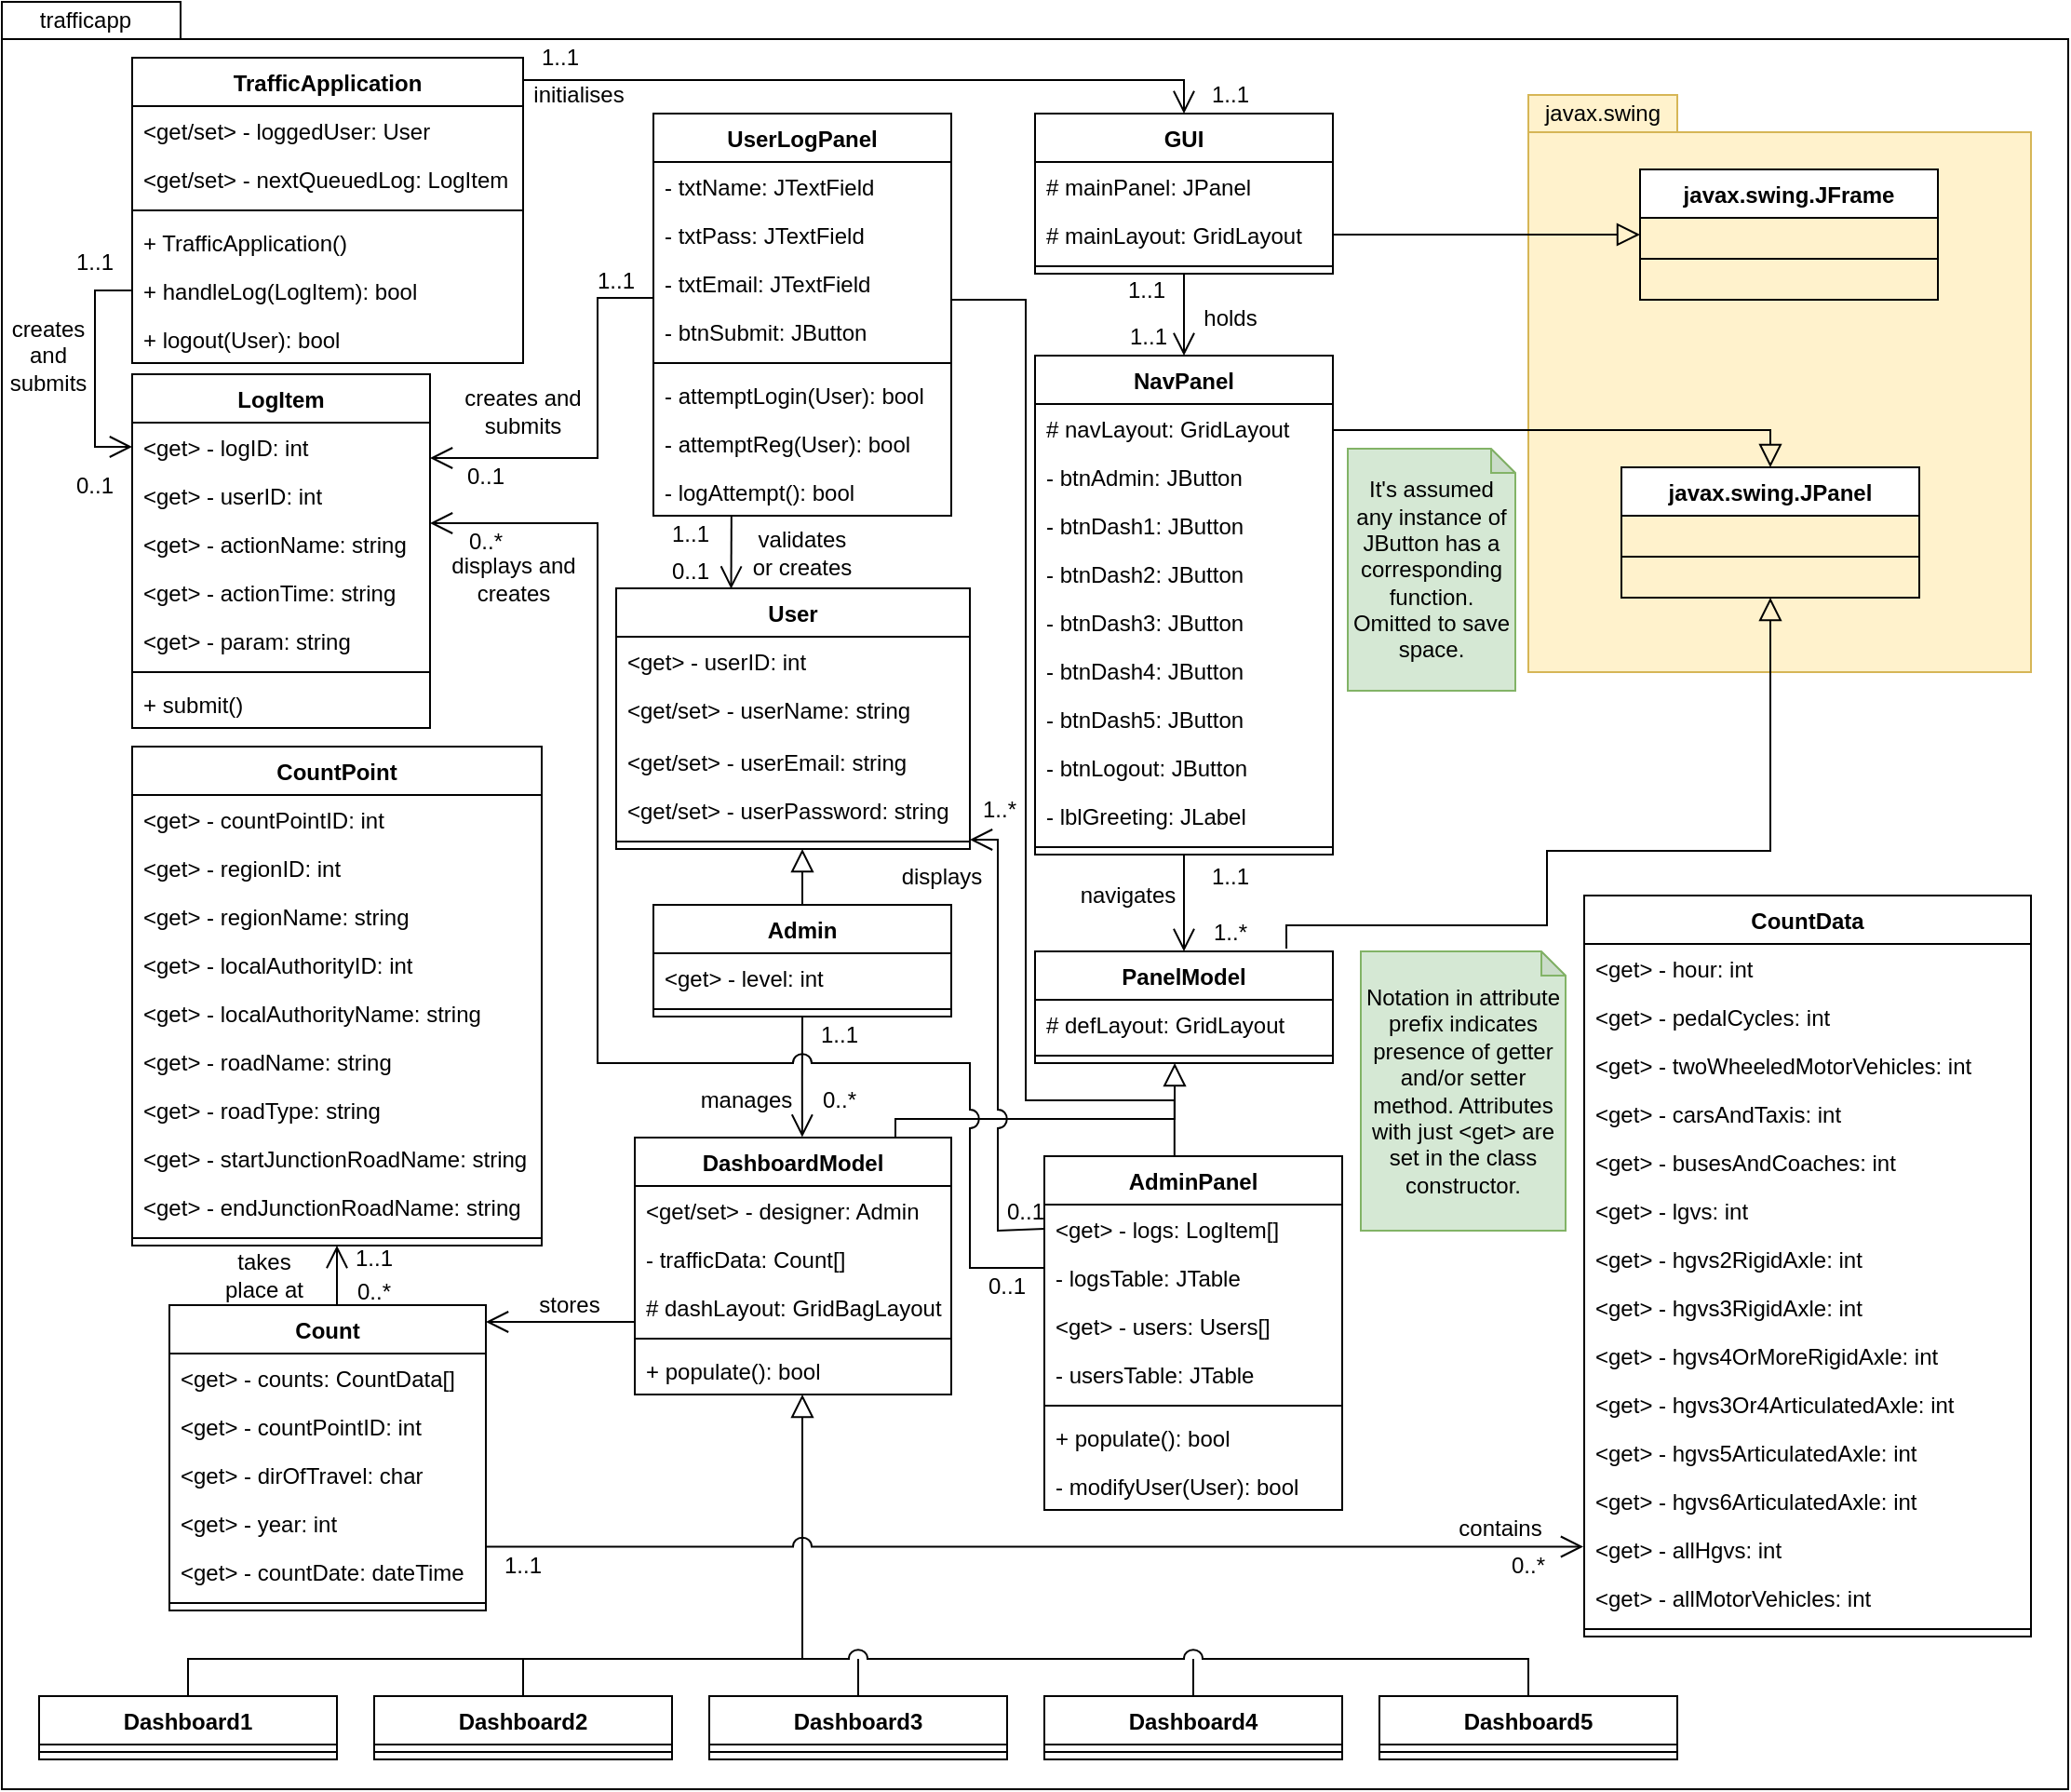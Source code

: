 <mxfile version="14.1.8" type="device"><diagram id="C5RBs43oDa-KdzZeNtuy" name="Page-1"><mxGraphModel dx="2031" dy="1174" grid="1" gridSize="10" guides="0" tooltips="1" connect="1" arrows="1" fold="1" page="1" pageScale="1" pageWidth="1169" pageHeight="827" math="0" shadow="0"><root><mxCell id="WIyWlLk6GJQsqaUBKTNV-0"/><mxCell id="WIyWlLk6GJQsqaUBKTNV-1" parent="WIyWlLk6GJQsqaUBKTNV-0"/><mxCell id="cQk16hzs1SEDlaH7FD6v-99" value="" style="shape=folder;fontStyle=1;spacingTop=10;tabWidth=90;tabHeight=20;tabPosition=left;html=1;" vertex="1" parent="WIyWlLk6GJQsqaUBKTNV-1"><mxGeometry x="30" width="1110" height="960" as="geometry"/></mxCell><mxCell id="66354tQGBtH3xlH6UOpB-37" value="trafficapp" style="text;html=1;strokeColor=none;fillColor=none;align=center;verticalAlign=middle;whiteSpace=wrap;rounded=0;" parent="WIyWlLk6GJQsqaUBKTNV-1" vertex="1"><mxGeometry x="30" width="90" height="20" as="geometry"/></mxCell><mxCell id="66354tQGBtH3xlH6UOpB-30" value="" style="shape=folder;fontStyle=1;spacingTop=10;tabWidth=80;tabHeight=20;tabPosition=left;html=1;fillColor=#fff2cc;strokeColor=#d6b656;" parent="WIyWlLk6GJQsqaUBKTNV-1" vertex="1"><mxGeometry x="850" y="50" width="270" height="310" as="geometry"/></mxCell><mxCell id="66354tQGBtH3xlH6UOpB-102" style="edgeStyle=orthogonalEdgeStyle;rounded=0;orthogonalLoop=1;jettySize=auto;html=1;startArrow=open;startFill=0;startSize=10;endArrow=none;endFill=0;endSize=10;strokeWidth=1;exitX=0.325;exitY=0.002;exitDx=0;exitDy=0;exitPerimeter=0;entryX=0.262;entryY=1.013;entryDx=0;entryDy=0;entryPerimeter=0;" parent="WIyWlLk6GJQsqaUBKTNV-1" source="66354tQGBtH3xlH6UOpB-2" target="cQk16hzs1SEDlaH7FD6v-63" edge="1"><mxGeometry relative="1" as="geometry"><mxPoint x="422" y="224" as="targetPoint"/><Array as="points"/></mxGeometry></mxCell><mxCell id="66354tQGBtH3xlH6UOpB-2" value="User" style="swimlane;fontStyle=1;align=center;verticalAlign=top;childLayout=stackLayout;horizontal=1;startSize=26;horizontalStack=0;resizeParent=1;resizeParentMax=0;resizeLast=0;collapsible=1;marginBottom=0;" parent="WIyWlLk6GJQsqaUBKTNV-1" vertex="1"><mxGeometry x="360" y="315" width="190" height="140" as="geometry"/></mxCell><mxCell id="66354tQGBtH3xlH6UOpB-3" value="&lt;get&gt; - userID: int" style="text;strokeColor=none;fillColor=none;align=left;verticalAlign=top;spacingLeft=4;spacingRight=4;overflow=hidden;rotatable=0;points=[[0,0.5],[1,0.5]];portConstraint=eastwest;" parent="66354tQGBtH3xlH6UOpB-2" vertex="1"><mxGeometry y="26" width="190" height="26" as="geometry"/></mxCell><mxCell id="cQk16hzs1SEDlaH7FD6v-85" value="&lt;get/set&gt; - userName: string" style="text;strokeColor=none;fillColor=none;align=left;verticalAlign=top;spacingLeft=4;spacingRight=4;overflow=hidden;rotatable=0;points=[[0,0.5],[1,0.5]];portConstraint=eastwest;" vertex="1" parent="66354tQGBtH3xlH6UOpB-2"><mxGeometry y="52" width="190" height="28" as="geometry"/></mxCell><mxCell id="cQk16hzs1SEDlaH7FD6v-86" value="&lt;get/set&gt; - userEmail: string" style="text;strokeColor=none;fillColor=none;align=left;verticalAlign=top;spacingLeft=4;spacingRight=4;overflow=hidden;rotatable=0;points=[[0,0.5],[1,0.5]];portConstraint=eastwest;" vertex="1" parent="66354tQGBtH3xlH6UOpB-2"><mxGeometry y="80" width="190" height="26" as="geometry"/></mxCell><mxCell id="cQk16hzs1SEDlaH7FD6v-87" value="&lt;get/set&gt; - userPassword: string" style="text;strokeColor=none;fillColor=none;align=left;verticalAlign=top;spacingLeft=4;spacingRight=4;overflow=hidden;rotatable=0;points=[[0,0.5],[1,0.5]];portConstraint=eastwest;" vertex="1" parent="66354tQGBtH3xlH6UOpB-2"><mxGeometry y="106" width="190" height="26" as="geometry"/></mxCell><mxCell id="66354tQGBtH3xlH6UOpB-4" value="" style="line;strokeWidth=1;fillColor=none;align=left;verticalAlign=middle;spacingTop=-1;spacingLeft=3;spacingRight=3;rotatable=0;labelPosition=right;points=[];portConstraint=eastwest;" parent="66354tQGBtH3xlH6UOpB-2" vertex="1"><mxGeometry y="132" width="190" height="8" as="geometry"/></mxCell><mxCell id="cQk16hzs1SEDlaH7FD6v-98" style="edgeStyle=orthogonalEdgeStyle;rounded=0;jumpStyle=arc;jumpSize=10;orthogonalLoop=1;jettySize=auto;html=1;exitX=0.5;exitY=0;exitDx=0;exitDy=0;startArrow=none;startFill=0;startSize=10;endArrow=block;endFill=0;endSize=10;" edge="1" parent="WIyWlLk6GJQsqaUBKTNV-1" source="66354tQGBtH3xlH6UOpB-6"><mxGeometry relative="1" as="geometry"><mxPoint x="460" y="455" as="targetPoint"/><Array as="points"><mxPoint x="460" y="455"/></Array></mxGeometry></mxCell><mxCell id="66354tQGBtH3xlH6UOpB-6" value="Admin" style="swimlane;fontStyle=1;align=center;verticalAlign=top;childLayout=stackLayout;horizontal=1;startSize=26;horizontalStack=0;resizeParent=1;resizeParentMax=0;resizeLast=0;collapsible=1;marginBottom=0;" parent="WIyWlLk6GJQsqaUBKTNV-1" vertex="1"><mxGeometry x="380" y="485" width="160" height="60" as="geometry"/></mxCell><mxCell id="66354tQGBtH3xlH6UOpB-7" value="&lt;get&gt; - level: int" style="text;strokeColor=none;fillColor=none;align=left;verticalAlign=top;spacingLeft=4;spacingRight=4;overflow=hidden;rotatable=0;points=[[0,0.5],[1,0.5]];portConstraint=eastwest;" parent="66354tQGBtH3xlH6UOpB-6" vertex="1"><mxGeometry y="26" width="160" height="26" as="geometry"/></mxCell><mxCell id="66354tQGBtH3xlH6UOpB-8" value="" style="line;strokeWidth=1;fillColor=none;align=left;verticalAlign=middle;spacingTop=-1;spacingLeft=3;spacingRight=3;rotatable=0;labelPosition=right;points=[];portConstraint=eastwest;" parent="66354tQGBtH3xlH6UOpB-6" vertex="1"><mxGeometry y="52" width="160" height="8" as="geometry"/></mxCell><mxCell id="66354tQGBtH3xlH6UOpB-10" value="javax.swing.JFrame" style="swimlane;fontStyle=1;align=center;verticalAlign=top;childLayout=stackLayout;horizontal=1;startSize=26;horizontalStack=0;resizeParent=1;resizeParentMax=0;resizeLast=0;collapsible=1;marginBottom=0;" parent="WIyWlLk6GJQsqaUBKTNV-1" vertex="1"><mxGeometry x="910" y="90" width="160" height="70" as="geometry"/></mxCell><mxCell id="66354tQGBtH3xlH6UOpB-12" value="" style="line;strokeWidth=1;fillColor=none;align=left;verticalAlign=middle;spacingTop=-1;spacingLeft=3;spacingRight=3;rotatable=0;labelPosition=right;points=[];portConstraint=eastwest;" parent="66354tQGBtH3xlH6UOpB-10" vertex="1"><mxGeometry y="26" width="160" height="44" as="geometry"/></mxCell><mxCell id="66354tQGBtH3xlH6UOpB-28" style="edgeStyle=orthogonalEdgeStyle;rounded=0;orthogonalLoop=1;jettySize=auto;html=1;exitX=0.844;exitY=-0.025;exitDx=0;exitDy=0;entryX=0.5;entryY=1;entryDx=0;entryDy=0;endArrow=block;endFill=0;strokeWidth=1;startSize=10;endSize=10;exitPerimeter=0;" parent="WIyWlLk6GJQsqaUBKTNV-1" source="66354tQGBtH3xlH6UOpB-16" target="66354tQGBtH3xlH6UOpB-25" edge="1"><mxGeometry relative="1" as="geometry"><mxPoint x="745" y="419" as="sourcePoint"/><Array as="points"><mxPoint x="720" y="496"/><mxPoint x="860" y="496"/><mxPoint x="860" y="456"/><mxPoint x="980" y="456"/></Array></mxGeometry></mxCell><mxCell id="66354tQGBtH3xlH6UOpB-48" style="edgeStyle=orthogonalEdgeStyle;rounded=0;orthogonalLoop=1;jettySize=auto;html=1;exitX=0.5;exitY=0;exitDx=0;exitDy=0;entryX=0.5;entryY=1;entryDx=0;entryDy=0;startSize=10;endArrow=none;endFill=0;endSize=10;strokeWidth=1;startArrow=open;startFill=0;" parent="WIyWlLk6GJQsqaUBKTNV-1" source="66354tQGBtH3xlH6UOpB-16" target="66354tQGBtH3xlH6UOpB-43" edge="1"><mxGeometry relative="1" as="geometry"><mxPoint x="664.84" y="276.182" as="targetPoint"/></mxGeometry></mxCell><mxCell id="66354tQGBtH3xlH6UOpB-16" value="PanelModel" style="swimlane;fontStyle=1;align=center;verticalAlign=top;childLayout=stackLayout;horizontal=1;startSize=26;horizontalStack=0;resizeParent=1;resizeParentMax=0;resizeLast=0;collapsible=1;marginBottom=0;" parent="WIyWlLk6GJQsqaUBKTNV-1" vertex="1"><mxGeometry x="585" y="510" width="160" height="60" as="geometry"/></mxCell><mxCell id="cQk16hzs1SEDlaH7FD6v-175" value="# defLayout: GridLayout" style="text;strokeColor=none;fillColor=none;align=left;verticalAlign=top;spacingLeft=4;spacingRight=4;overflow=hidden;rotatable=0;points=[[0,0.5],[1,0.5]];portConstraint=eastwest;" vertex="1" parent="66354tQGBtH3xlH6UOpB-16"><mxGeometry y="26" width="160" height="26" as="geometry"/></mxCell><mxCell id="66354tQGBtH3xlH6UOpB-18" value="" style="line;strokeWidth=1;fillColor=none;align=left;verticalAlign=middle;spacingTop=-1;spacingLeft=3;spacingRight=3;rotatable=0;labelPosition=right;points=[];portConstraint=eastwest;" parent="66354tQGBtH3xlH6UOpB-16" vertex="1"><mxGeometry y="52" width="160" height="8" as="geometry"/></mxCell><mxCell id="66354tQGBtH3xlH6UOpB-29" style="edgeStyle=orthogonalEdgeStyle;rounded=0;orthogonalLoop=1;jettySize=auto;html=1;exitX=1;exitY=0.5;exitDx=0;exitDy=0;entryX=0;entryY=0.5;entryDx=0;entryDy=0;startSize=10;endArrow=block;endFill=0;endSize=10;strokeWidth=1;" parent="WIyWlLk6GJQsqaUBKTNV-1" source="66354tQGBtH3xlH6UOpB-22" target="66354tQGBtH3xlH6UOpB-10" edge="1"><mxGeometry relative="1" as="geometry"><Array as="points"><mxPoint x="745" y="125"/></Array></mxGeometry></mxCell><mxCell id="66354tQGBtH3xlH6UOpB-21" value="GUI" style="swimlane;fontStyle=1;align=center;verticalAlign=top;childLayout=stackLayout;horizontal=1;startSize=26;horizontalStack=0;resizeParent=1;resizeParentMax=0;resizeLast=0;collapsible=1;marginBottom=0;" parent="WIyWlLk6GJQsqaUBKTNV-1" vertex="1"><mxGeometry x="585" y="60" width="160" height="86" as="geometry"/></mxCell><mxCell id="66354tQGBtH3xlH6UOpB-22" value="# mainPanel: JPanel" style="text;strokeColor=none;fillColor=none;align=left;verticalAlign=top;spacingLeft=4;spacingRight=4;overflow=hidden;rotatable=0;points=[[0,0.5],[1,0.5]];portConstraint=eastwest;" parent="66354tQGBtH3xlH6UOpB-21" vertex="1"><mxGeometry y="26" width="160" height="26" as="geometry"/></mxCell><mxCell id="cQk16hzs1SEDlaH7FD6v-115" value="# mainLayout: GridLayout" style="text;strokeColor=none;fillColor=none;align=left;verticalAlign=top;spacingLeft=4;spacingRight=4;overflow=hidden;rotatable=0;points=[[0,0.5],[1,0.5]];portConstraint=eastwest;" vertex="1" parent="66354tQGBtH3xlH6UOpB-21"><mxGeometry y="52" width="160" height="26" as="geometry"/></mxCell><mxCell id="66354tQGBtH3xlH6UOpB-23" value="" style="line;strokeWidth=1;fillColor=none;align=left;verticalAlign=middle;spacingTop=-1;spacingLeft=3;spacingRight=3;rotatable=0;labelPosition=right;points=[];portConstraint=eastwest;" parent="66354tQGBtH3xlH6UOpB-21" vertex="1"><mxGeometry y="78" width="160" height="8" as="geometry"/></mxCell><mxCell id="66354tQGBtH3xlH6UOpB-25" value="javax.swing.JPanel" style="swimlane;fontStyle=1;align=center;verticalAlign=top;childLayout=stackLayout;horizontal=1;startSize=26;horizontalStack=0;resizeParent=1;resizeParentMax=0;resizeLast=0;collapsible=1;marginBottom=0;" parent="WIyWlLk6GJQsqaUBKTNV-1" vertex="1"><mxGeometry x="900" y="250" width="160" height="70" as="geometry"/></mxCell><mxCell id="66354tQGBtH3xlH6UOpB-26" value="" style="line;strokeWidth=1;fillColor=none;align=left;verticalAlign=middle;spacingTop=-1;spacingLeft=3;spacingRight=3;rotatable=0;labelPosition=right;points=[];portConstraint=eastwest;" parent="66354tQGBtH3xlH6UOpB-25" vertex="1"><mxGeometry y="26" width="160" height="44" as="geometry"/></mxCell><mxCell id="66354tQGBtH3xlH6UOpB-31" value="javax.swing" style="text;html=1;strokeColor=none;fillColor=none;align=center;verticalAlign=middle;whiteSpace=wrap;rounded=0;" parent="WIyWlLk6GJQsqaUBKTNV-1" vertex="1"><mxGeometry x="850" y="50" width="80" height="20" as="geometry"/></mxCell><mxCell id="66354tQGBtH3xlH6UOpB-38" style="edgeStyle=orthogonalEdgeStyle;rounded=0;orthogonalLoop=1;jettySize=auto;html=1;exitX=0.5;exitY=1;exitDx=0;exitDy=0;startSize=10;endArrow=block;endFill=0;endSize=10;strokeWidth=1;" parent="WIyWlLk6GJQsqaUBKTNV-1" source="66354tQGBtH3xlH6UOpB-37" target="66354tQGBtH3xlH6UOpB-37" edge="1"><mxGeometry relative="1" as="geometry"/></mxCell><mxCell id="66354tQGBtH3xlH6UOpB-57" style="edgeStyle=orthogonalEdgeStyle;rounded=0;orthogonalLoop=1;jettySize=auto;html=1;startArrow=none;startFill=0;startSize=10;endArrow=block;endFill=0;endSize=10;strokeWidth=1;entryX=0.469;entryY=1;entryDx=0;entryDy=0;entryPerimeter=0;" parent="WIyWlLk6GJQsqaUBKTNV-1" edge="1" target="66354tQGBtH3xlH6UOpB-18"><mxGeometry relative="1" as="geometry"><mxPoint x="660" y="420" as="targetPoint"/><Array as="points"><mxPoint x="510" y="600"/><mxPoint x="660" y="600"/></Array><mxPoint x="510" y="610" as="sourcePoint"/></mxGeometry></mxCell><mxCell id="66354tQGBtH3xlH6UOpB-90" style="edgeStyle=orthogonalEdgeStyle;rounded=0;orthogonalLoop=1;jettySize=auto;html=1;exitX=0.529;exitY=-0.002;exitDx=0;exitDy=0;entryX=0.5;entryY=1;entryDx=0;entryDy=0;startArrow=open;startFill=0;startSize=10;endArrow=none;endFill=0;endSize=10;strokeWidth=1;exitPerimeter=0;" parent="WIyWlLk6GJQsqaUBKTNV-1" source="66354tQGBtH3xlH6UOpB-39" target="66354tQGBtH3xlH6UOpB-6" edge="1"><mxGeometry relative="1" as="geometry"><mxPoint x="460.32" y="546.052" as="targetPoint"/><Array as="points"/></mxGeometry></mxCell><mxCell id="66354tQGBtH3xlH6UOpB-39" value="DashboardModel" style="swimlane;fontStyle=1;align=center;verticalAlign=top;childLayout=stackLayout;horizontal=1;startSize=26;horizontalStack=0;resizeParent=1;resizeParentMax=0;resizeLast=0;collapsible=1;marginBottom=0;" parent="WIyWlLk6GJQsqaUBKTNV-1" vertex="1"><mxGeometry x="370" y="610" width="170" height="138" as="geometry"/></mxCell><mxCell id="66354tQGBtH3xlH6UOpB-40" value="&lt;get/set&gt; - designer: Admin" style="text;strokeColor=none;fillColor=none;align=left;verticalAlign=top;spacingLeft=4;spacingRight=4;overflow=hidden;rotatable=0;points=[[0,0.5],[1,0.5]];portConstraint=eastwest;" parent="66354tQGBtH3xlH6UOpB-39" vertex="1"><mxGeometry y="26" width="170" height="26" as="geometry"/></mxCell><mxCell id="cQk16hzs1SEDlaH7FD6v-19" value="- trafficData: Count[]" style="text;strokeColor=none;fillColor=none;align=left;verticalAlign=top;spacingLeft=4;spacingRight=4;overflow=hidden;rotatable=0;points=[[0,0.5],[1,0.5]];portConstraint=eastwest;" vertex="1" parent="66354tQGBtH3xlH6UOpB-39"><mxGeometry y="52" width="170" height="26" as="geometry"/></mxCell><mxCell id="cQk16hzs1SEDlaH7FD6v-148" value="# dashLayout: GridBagLayout" style="text;strokeColor=none;fillColor=none;align=left;verticalAlign=top;spacingLeft=4;spacingRight=4;overflow=hidden;rotatable=0;points=[[0,0.5],[1,0.5]];portConstraint=eastwest;" vertex="1" parent="66354tQGBtH3xlH6UOpB-39"><mxGeometry y="78" width="170" height="26" as="geometry"/></mxCell><mxCell id="66354tQGBtH3xlH6UOpB-41" value="" style="line;strokeWidth=1;fillColor=none;align=left;verticalAlign=middle;spacingTop=-1;spacingLeft=3;spacingRight=3;rotatable=0;labelPosition=right;points=[];portConstraint=eastwest;" parent="66354tQGBtH3xlH6UOpB-39" vertex="1"><mxGeometry y="104" width="170" height="8" as="geometry"/></mxCell><mxCell id="66354tQGBtH3xlH6UOpB-42" value="+ populate(): bool" style="text;strokeColor=none;fillColor=none;align=left;verticalAlign=top;spacingLeft=4;spacingRight=4;overflow=hidden;rotatable=0;points=[[0,0.5],[1,0.5]];portConstraint=eastwest;" parent="66354tQGBtH3xlH6UOpB-39" vertex="1"><mxGeometry y="112" width="170" height="26" as="geometry"/></mxCell><mxCell id="66354tQGBtH3xlH6UOpB-49" style="edgeStyle=orthogonalEdgeStyle;rounded=0;orthogonalLoop=1;jettySize=auto;html=1;exitX=0.5;exitY=0;exitDx=0;exitDy=0;entryX=0.5;entryY=1;entryDx=0;entryDy=0;startArrow=open;startFill=0;startSize=10;endArrow=none;endFill=0;endSize=10;strokeWidth=1;" parent="WIyWlLk6GJQsqaUBKTNV-1" source="66354tQGBtH3xlH6UOpB-43" target="66354tQGBtH3xlH6UOpB-21" edge="1"><mxGeometry relative="1" as="geometry"><Array as="points"/><mxPoint x="665" y="172.208" as="targetPoint"/></mxGeometry></mxCell><mxCell id="66354tQGBtH3xlH6UOpB-43" value="NavPanel" style="swimlane;fontStyle=1;align=center;verticalAlign=top;childLayout=stackLayout;horizontal=1;startSize=26;horizontalStack=0;resizeParent=1;resizeParentMax=0;resizeLast=0;collapsible=1;marginBottom=0;" parent="WIyWlLk6GJQsqaUBKTNV-1" vertex="1"><mxGeometry x="585" y="190" width="160" height="268" as="geometry"/></mxCell><mxCell id="cQk16hzs1SEDlaH7FD6v-125" value="# navLayout: GridLayout" style="text;strokeColor=none;fillColor=none;align=left;verticalAlign=top;spacingLeft=4;spacingRight=4;overflow=hidden;rotatable=0;points=[[0,0.5],[1,0.5]];portConstraint=eastwest;" vertex="1" parent="66354tQGBtH3xlH6UOpB-43"><mxGeometry y="26" width="160" height="26" as="geometry"/></mxCell><mxCell id="cQk16hzs1SEDlaH7FD6v-128" value="- btnAdmin: JButton" style="text;strokeColor=none;fillColor=none;align=left;verticalAlign=top;spacingLeft=4;spacingRight=4;overflow=hidden;rotatable=0;points=[[0,0.5],[1,0.5]];portConstraint=eastwest;" vertex="1" parent="66354tQGBtH3xlH6UOpB-43"><mxGeometry y="52" width="160" height="26" as="geometry"/></mxCell><mxCell id="cQk16hzs1SEDlaH7FD6v-129" value="- btnDash1: JButton" style="text;strokeColor=none;fillColor=none;align=left;verticalAlign=top;spacingLeft=4;spacingRight=4;overflow=hidden;rotatable=0;points=[[0,0.5],[1,0.5]];portConstraint=eastwest;" vertex="1" parent="66354tQGBtH3xlH6UOpB-43"><mxGeometry y="78" width="160" height="26" as="geometry"/></mxCell><mxCell id="cQk16hzs1SEDlaH7FD6v-130" value="- btnDash2: JButton" style="text;strokeColor=none;fillColor=none;align=left;verticalAlign=top;spacingLeft=4;spacingRight=4;overflow=hidden;rotatable=0;points=[[0,0.5],[1,0.5]];portConstraint=eastwest;" vertex="1" parent="66354tQGBtH3xlH6UOpB-43"><mxGeometry y="104" width="160" height="26" as="geometry"/></mxCell><mxCell id="cQk16hzs1SEDlaH7FD6v-131" value="- btnDash3: JButton" style="text;strokeColor=none;fillColor=none;align=left;verticalAlign=top;spacingLeft=4;spacingRight=4;overflow=hidden;rotatable=0;points=[[0,0.5],[1,0.5]];portConstraint=eastwest;" vertex="1" parent="66354tQGBtH3xlH6UOpB-43"><mxGeometry y="130" width="160" height="26" as="geometry"/></mxCell><mxCell id="cQk16hzs1SEDlaH7FD6v-132" value="- btnDash4: JButton" style="text;strokeColor=none;fillColor=none;align=left;verticalAlign=top;spacingLeft=4;spacingRight=4;overflow=hidden;rotatable=0;points=[[0,0.5],[1,0.5]];portConstraint=eastwest;" vertex="1" parent="66354tQGBtH3xlH6UOpB-43"><mxGeometry y="156" width="160" height="26" as="geometry"/></mxCell><mxCell id="cQk16hzs1SEDlaH7FD6v-133" value="- btnDash5: JButton" style="text;strokeColor=none;fillColor=none;align=left;verticalAlign=top;spacingLeft=4;spacingRight=4;overflow=hidden;rotatable=0;points=[[0,0.5],[1,0.5]];portConstraint=eastwest;" vertex="1" parent="66354tQGBtH3xlH6UOpB-43"><mxGeometry y="182" width="160" height="26" as="geometry"/></mxCell><mxCell id="cQk16hzs1SEDlaH7FD6v-134" value="- btnLogout: JButton" style="text;strokeColor=none;fillColor=none;align=left;verticalAlign=top;spacingLeft=4;spacingRight=4;overflow=hidden;rotatable=0;points=[[0,0.5],[1,0.5]];portConstraint=eastwest;" vertex="1" parent="66354tQGBtH3xlH6UOpB-43"><mxGeometry y="208" width="160" height="26" as="geometry"/></mxCell><mxCell id="cQk16hzs1SEDlaH7FD6v-138" value="- lblGreeting: JLabel" style="text;strokeColor=none;fillColor=none;align=left;verticalAlign=top;spacingLeft=4;spacingRight=4;overflow=hidden;rotatable=0;points=[[0,0.5],[1,0.5]];portConstraint=eastwest;" vertex="1" parent="66354tQGBtH3xlH6UOpB-43"><mxGeometry y="234" width="160" height="26" as="geometry"/></mxCell><mxCell id="66354tQGBtH3xlH6UOpB-45" value="" style="line;strokeWidth=1;fillColor=none;align=left;verticalAlign=middle;spacingTop=-1;spacingLeft=3;spacingRight=3;rotatable=0;labelPosition=right;points=[];portConstraint=eastwest;" parent="66354tQGBtH3xlH6UOpB-43" vertex="1"><mxGeometry y="260" width="160" height="8" as="geometry"/></mxCell><mxCell id="66354tQGBtH3xlH6UOpB-47" style="edgeStyle=orthogonalEdgeStyle;rounded=0;orthogonalLoop=1;jettySize=auto;html=1;entryX=0.5;entryY=0;entryDx=0;entryDy=0;startSize=10;endArrow=block;endFill=0;endSize=10;strokeWidth=1;" parent="WIyWlLk6GJQsqaUBKTNV-1" target="66354tQGBtH3xlH6UOpB-25" edge="1"><mxGeometry relative="1" as="geometry"><mxPoint x="745" y="230" as="sourcePoint"/><Array as="points"><mxPoint x="745" y="230"/><mxPoint x="980" y="230"/></Array></mxGeometry></mxCell><mxCell id="66354tQGBtH3xlH6UOpB-50" value="holds" style="text;html=1;strokeColor=none;fillColor=none;align=center;verticalAlign=middle;whiteSpace=wrap;rounded=0;" parent="WIyWlLk6GJQsqaUBKTNV-1" vertex="1"><mxGeometry x="670" y="160" width="40" height="20" as="geometry"/></mxCell><mxCell id="66354tQGBtH3xlH6UOpB-51" value="navigates" style="text;html=1;strokeColor=none;fillColor=none;align=center;verticalAlign=middle;whiteSpace=wrap;rounded=0;" parent="WIyWlLk6GJQsqaUBKTNV-1" vertex="1"><mxGeometry x="615" y="470" width="40" height="20" as="geometry"/></mxCell><mxCell id="cQk16hzs1SEDlaH7FD6v-70" style="edgeStyle=orthogonalEdgeStyle;rounded=0;jumpStyle=arc;jumpSize=10;orthogonalLoop=1;jettySize=auto;html=1;exitX=0.437;exitY=0.001;exitDx=0;exitDy=0;startArrow=none;startFill=0;startSize=10;endArrow=none;endFill=0;endSize=10;exitPerimeter=0;" edge="1" parent="WIyWlLk6GJQsqaUBKTNV-1" source="66354tQGBtH3xlH6UOpB-52"><mxGeometry relative="1" as="geometry"><mxPoint x="660" y="590" as="targetPoint"/><Array as="points"><mxPoint x="660" y="590"/></Array></mxGeometry></mxCell><mxCell id="66354tQGBtH3xlH6UOpB-52" value="AdminPanel" style="swimlane;fontStyle=1;align=center;verticalAlign=top;childLayout=stackLayout;horizontal=1;startSize=26;horizontalStack=0;resizeParent=1;resizeParentMax=0;resizeLast=0;collapsible=1;marginBottom=0;" parent="WIyWlLk6GJQsqaUBKTNV-1" vertex="1"><mxGeometry x="590" y="620" width="160" height="190" as="geometry"/></mxCell><mxCell id="66354tQGBtH3xlH6UOpB-53" value="&lt;get&gt; - logs: LogItem[]" style="text;strokeColor=none;fillColor=none;align=left;verticalAlign=top;spacingLeft=4;spacingRight=4;overflow=hidden;rotatable=0;points=[[0,0.5],[1,0.5]];portConstraint=eastwest;" parent="66354tQGBtH3xlH6UOpB-52" vertex="1"><mxGeometry y="26" width="160" height="26" as="geometry"/></mxCell><mxCell id="cQk16hzs1SEDlaH7FD6v-126" value="- logsTable: JTable" style="text;strokeColor=none;fillColor=none;align=left;verticalAlign=top;spacingLeft=4;spacingRight=4;overflow=hidden;rotatable=0;points=[[0,0.5],[1,0.5]];portConstraint=eastwest;" vertex="1" parent="66354tQGBtH3xlH6UOpB-52"><mxGeometry y="52" width="160" height="26" as="geometry"/></mxCell><mxCell id="cQk16hzs1SEDlaH7FD6v-40" value="&lt;get&gt; - users: Users[]" style="text;strokeColor=none;fillColor=none;align=left;verticalAlign=top;spacingLeft=4;spacingRight=4;overflow=hidden;rotatable=0;points=[[0,0.5],[1,0.5]];portConstraint=eastwest;" vertex="1" parent="66354tQGBtH3xlH6UOpB-52"><mxGeometry y="78" width="160" height="26" as="geometry"/></mxCell><mxCell id="cQk16hzs1SEDlaH7FD6v-127" value="- usersTable: JTable" style="text;strokeColor=none;fillColor=none;align=left;verticalAlign=top;spacingLeft=4;spacingRight=4;overflow=hidden;rotatable=0;points=[[0,0.5],[1,0.5]];portConstraint=eastwest;" vertex="1" parent="66354tQGBtH3xlH6UOpB-52"><mxGeometry y="104" width="160" height="26" as="geometry"/></mxCell><mxCell id="66354tQGBtH3xlH6UOpB-54" value="" style="line;strokeWidth=1;fillColor=none;align=left;verticalAlign=middle;spacingTop=-1;spacingLeft=3;spacingRight=3;rotatable=0;labelPosition=right;points=[];portConstraint=eastwest;" parent="66354tQGBtH3xlH6UOpB-52" vertex="1"><mxGeometry y="130" width="160" height="8" as="geometry"/></mxCell><mxCell id="66354tQGBtH3xlH6UOpB-55" value="+ populate(): bool" style="text;strokeColor=none;fillColor=none;align=left;verticalAlign=top;spacingLeft=4;spacingRight=4;overflow=hidden;rotatable=0;points=[[0,0.5],[1,0.5]];portConstraint=eastwest;" parent="66354tQGBtH3xlH6UOpB-52" vertex="1"><mxGeometry y="138" width="160" height="26" as="geometry"/></mxCell><mxCell id="cQk16hzs1SEDlaH7FD6v-111" value="- modifyUser(User): bool" style="text;strokeColor=none;fillColor=none;align=left;verticalAlign=top;spacingLeft=4;spacingRight=4;overflow=hidden;rotatable=0;points=[[0,0.5],[1,0.5]];portConstraint=eastwest;" vertex="1" parent="66354tQGBtH3xlH6UOpB-52"><mxGeometry y="164" width="160" height="26" as="geometry"/></mxCell><mxCell id="cQk16hzs1SEDlaH7FD6v-58" style="edgeStyle=orthogonalEdgeStyle;rounded=0;jumpStyle=arc;jumpSize=10;orthogonalLoop=1;jettySize=auto;html=1;exitX=0.5;exitY=0;exitDx=0;exitDy=0;startArrow=none;startFill=0;startSize=10;endArrow=none;endFill=0;endSize=10;" edge="1" parent="WIyWlLk6GJQsqaUBKTNV-1" source="66354tQGBtH3xlH6UOpB-59"><mxGeometry relative="1" as="geometry"><mxPoint x="460" y="890" as="targetPoint"/><Array as="points"><mxPoint x="130" y="890"/><mxPoint x="270" y="890"/></Array></mxGeometry></mxCell><mxCell id="66354tQGBtH3xlH6UOpB-59" value="Dashboard1" style="swimlane;fontStyle=1;align=center;verticalAlign=top;childLayout=stackLayout;horizontal=1;startSize=26;horizontalStack=0;resizeParent=1;resizeParentMax=0;resizeLast=0;collapsible=1;marginBottom=0;" parent="WIyWlLk6GJQsqaUBKTNV-1" vertex="1"><mxGeometry x="50" y="910" width="160" height="34" as="geometry"/></mxCell><mxCell id="66354tQGBtH3xlH6UOpB-61" value="" style="line;strokeWidth=1;fillColor=none;align=left;verticalAlign=middle;spacingTop=-1;spacingLeft=3;spacingRight=3;rotatable=0;labelPosition=right;points=[];portConstraint=eastwest;" parent="66354tQGBtH3xlH6UOpB-59" vertex="1"><mxGeometry y="26" width="160" height="8" as="geometry"/></mxCell><mxCell id="cQk16hzs1SEDlaH7FD6v-61" style="edgeStyle=orthogonalEdgeStyle;rounded=0;jumpStyle=arc;jumpSize=10;orthogonalLoop=1;jettySize=auto;html=1;exitX=0.5;exitY=0;exitDx=0;exitDy=0;startArrow=none;startFill=0;startSize=10;endArrow=none;endFill=0;endSize=10;" edge="1" parent="WIyWlLk6GJQsqaUBKTNV-1" source="66354tQGBtH3xlH6UOpB-67"><mxGeometry relative="1" as="geometry"><mxPoint x="310" y="890" as="targetPoint"/></mxGeometry></mxCell><mxCell id="66354tQGBtH3xlH6UOpB-67" value="Dashboard2" style="swimlane;fontStyle=1;align=center;verticalAlign=top;childLayout=stackLayout;horizontal=1;startSize=26;horizontalStack=0;resizeParent=1;resizeParentMax=0;resizeLast=0;collapsible=1;marginBottom=0;" parent="WIyWlLk6GJQsqaUBKTNV-1" vertex="1"><mxGeometry x="230" y="910" width="160" height="34" as="geometry"/></mxCell><mxCell id="66354tQGBtH3xlH6UOpB-68" value="" style="line;strokeWidth=1;fillColor=none;align=left;verticalAlign=middle;spacingTop=-1;spacingLeft=3;spacingRight=3;rotatable=0;labelPosition=right;points=[];portConstraint=eastwest;" parent="66354tQGBtH3xlH6UOpB-67" vertex="1"><mxGeometry y="26" width="160" height="8" as="geometry"/></mxCell><mxCell id="cQk16hzs1SEDlaH7FD6v-59" style="edgeStyle=orthogonalEdgeStyle;rounded=0;jumpStyle=arc;jumpSize=10;orthogonalLoop=1;jettySize=auto;html=1;exitX=0.5;exitY=0;exitDx=0;exitDy=0;startArrow=none;startFill=0;startSize=10;endArrow=none;endFill=0;endSize=10;" edge="1" parent="WIyWlLk6GJQsqaUBKTNV-1" source="66354tQGBtH3xlH6UOpB-69"><mxGeometry relative="1" as="geometry"><mxPoint x="490" y="890" as="targetPoint"/></mxGeometry></mxCell><mxCell id="66354tQGBtH3xlH6UOpB-69" value="Dashboard3" style="swimlane;fontStyle=1;align=center;verticalAlign=top;childLayout=stackLayout;horizontal=1;startSize=26;horizontalStack=0;resizeParent=1;resizeParentMax=0;resizeLast=0;collapsible=1;marginBottom=0;" parent="WIyWlLk6GJQsqaUBKTNV-1" vertex="1"><mxGeometry x="410" y="910" width="160" height="34" as="geometry"/></mxCell><mxCell id="66354tQGBtH3xlH6UOpB-70" value="" style="line;strokeWidth=1;fillColor=none;align=left;verticalAlign=middle;spacingTop=-1;spacingLeft=3;spacingRight=3;rotatable=0;labelPosition=right;points=[];portConstraint=eastwest;" parent="66354tQGBtH3xlH6UOpB-69" vertex="1"><mxGeometry y="26" width="160" height="8" as="geometry"/></mxCell><mxCell id="cQk16hzs1SEDlaH7FD6v-60" style="edgeStyle=orthogonalEdgeStyle;rounded=0;jumpStyle=arc;jumpSize=10;orthogonalLoop=1;jettySize=auto;html=1;exitX=0.5;exitY=0;exitDx=0;exitDy=0;startArrow=none;startFill=0;startSize=10;endArrow=none;endFill=0;endSize=10;" edge="1" parent="WIyWlLk6GJQsqaUBKTNV-1" source="66354tQGBtH3xlH6UOpB-71"><mxGeometry relative="1" as="geometry"><mxPoint x="670" y="890" as="targetPoint"/></mxGeometry></mxCell><mxCell id="66354tQGBtH3xlH6UOpB-71" value="Dashboard4" style="swimlane;fontStyle=1;align=center;verticalAlign=top;childLayout=stackLayout;horizontal=1;startSize=26;horizontalStack=0;resizeParent=1;resizeParentMax=0;resizeLast=0;collapsible=1;marginBottom=0;" parent="WIyWlLk6GJQsqaUBKTNV-1" vertex="1"><mxGeometry x="590" y="910" width="160" height="34" as="geometry"/></mxCell><mxCell id="66354tQGBtH3xlH6UOpB-72" value="" style="line;strokeWidth=1;fillColor=none;align=left;verticalAlign=middle;spacingTop=-1;spacingLeft=3;spacingRight=3;rotatable=0;labelPosition=right;points=[];portConstraint=eastwest;" parent="66354tQGBtH3xlH6UOpB-71" vertex="1"><mxGeometry y="26" width="160" height="8" as="geometry"/></mxCell><mxCell id="cQk16hzs1SEDlaH7FD6v-56" style="edgeStyle=orthogonalEdgeStyle;rounded=0;jumpStyle=arc;jumpSize=10;orthogonalLoop=1;jettySize=auto;html=1;exitX=0.5;exitY=0;exitDx=0;exitDy=0;startArrow=none;startFill=0;startSize=10;endArrow=block;endFill=0;endSize=10;" edge="1" parent="WIyWlLk6GJQsqaUBKTNV-1" source="66354tQGBtH3xlH6UOpB-75"><mxGeometry relative="1" as="geometry"><mxPoint x="460" y="748" as="targetPoint"/><Array as="points"><mxPoint x="850" y="890"/><mxPoint x="460" y="890"/></Array></mxGeometry></mxCell><mxCell id="66354tQGBtH3xlH6UOpB-75" value="Dashboard5" style="swimlane;fontStyle=1;align=center;verticalAlign=top;childLayout=stackLayout;horizontal=1;startSize=26;horizontalStack=0;resizeParent=1;resizeParentMax=0;resizeLast=0;collapsible=1;marginBottom=0;" parent="WIyWlLk6GJQsqaUBKTNV-1" vertex="1"><mxGeometry x="770" y="910" width="160" height="34" as="geometry"/></mxCell><mxCell id="66354tQGBtH3xlH6UOpB-76" value="" style="line;strokeWidth=1;fillColor=none;align=left;verticalAlign=middle;spacingTop=-1;spacingLeft=3;spacingRight=3;rotatable=0;labelPosition=right;points=[];portConstraint=eastwest;" parent="66354tQGBtH3xlH6UOpB-75" vertex="1"><mxGeometry y="26" width="160" height="8" as="geometry"/></mxCell><mxCell id="66354tQGBtH3xlH6UOpB-91" value="manages" style="text;html=1;strokeColor=none;fillColor=none;align=center;verticalAlign=middle;whiteSpace=wrap;rounded=0;" parent="WIyWlLk6GJQsqaUBKTNV-1" vertex="1"><mxGeometry x="410" y="580" width="40" height="20" as="geometry"/></mxCell><mxCell id="66354tQGBtH3xlH6UOpB-97" value="UserLogPanel" style="swimlane;fontStyle=1;align=center;verticalAlign=top;childLayout=stackLayout;horizontal=1;startSize=26;horizontalStack=0;resizeParent=1;resizeParentMax=0;resizeLast=0;collapsible=1;marginBottom=0;" parent="WIyWlLk6GJQsqaUBKTNV-1" vertex="1"><mxGeometry x="380" y="60" width="160" height="216" as="geometry"/></mxCell><mxCell id="cQk16hzs1SEDlaH7FD6v-140" value="- txtName: JTextField" style="text;strokeColor=none;fillColor=none;align=left;verticalAlign=top;spacingLeft=4;spacingRight=4;overflow=hidden;rotatable=0;points=[[0,0.5],[1,0.5]];portConstraint=eastwest;" vertex="1" parent="66354tQGBtH3xlH6UOpB-97"><mxGeometry y="26" width="160" height="26" as="geometry"/></mxCell><mxCell id="cQk16hzs1SEDlaH7FD6v-141" value="- txtPass: JTextField" style="text;strokeColor=none;fillColor=none;align=left;verticalAlign=top;spacingLeft=4;spacingRight=4;overflow=hidden;rotatable=0;points=[[0,0.5],[1,0.5]];portConstraint=eastwest;" vertex="1" parent="66354tQGBtH3xlH6UOpB-97"><mxGeometry y="52" width="160" height="26" as="geometry"/></mxCell><mxCell id="cQk16hzs1SEDlaH7FD6v-172" value="- txtEmail: JTextField" style="text;strokeColor=none;fillColor=none;align=left;verticalAlign=top;spacingLeft=4;spacingRight=4;overflow=hidden;rotatable=0;points=[[0,0.5],[1,0.5]];portConstraint=eastwest;" vertex="1" parent="66354tQGBtH3xlH6UOpB-97"><mxGeometry y="78" width="160" height="26" as="geometry"/></mxCell><mxCell id="cQk16hzs1SEDlaH7FD6v-142" value="- btnSubmit: JButton" style="text;strokeColor=none;fillColor=none;align=left;verticalAlign=top;spacingLeft=4;spacingRight=4;overflow=hidden;rotatable=0;points=[[0,0.5],[1,0.5]];portConstraint=eastwest;" vertex="1" parent="66354tQGBtH3xlH6UOpB-97"><mxGeometry y="104" width="160" height="26" as="geometry"/></mxCell><mxCell id="66354tQGBtH3xlH6UOpB-99" value="" style="line;strokeWidth=1;fillColor=none;align=left;verticalAlign=middle;spacingTop=-1;spacingLeft=3;spacingRight=3;rotatable=0;labelPosition=right;points=[];portConstraint=eastwest;" parent="66354tQGBtH3xlH6UOpB-97" vertex="1"><mxGeometry y="130" width="160" height="8" as="geometry"/></mxCell><mxCell id="66354tQGBtH3xlH6UOpB-100" value="- attemptLogin(User): bool" style="text;strokeColor=none;fillColor=none;align=left;verticalAlign=top;spacingLeft=4;spacingRight=4;overflow=hidden;rotatable=0;points=[[0,0.5],[1,0.5]];portConstraint=eastwest;" parent="66354tQGBtH3xlH6UOpB-97" vertex="1"><mxGeometry y="138" width="160" height="26" as="geometry"/></mxCell><mxCell id="cQk16hzs1SEDlaH7FD6v-68" value="- attemptReg(User): bool" style="text;strokeColor=none;fillColor=none;align=left;verticalAlign=top;spacingLeft=4;spacingRight=4;overflow=hidden;rotatable=0;points=[[0,0.5],[1,0.5]];portConstraint=eastwest;" vertex="1" parent="66354tQGBtH3xlH6UOpB-97"><mxGeometry y="164" width="160" height="26" as="geometry"/></mxCell><mxCell id="cQk16hzs1SEDlaH7FD6v-63" value="- logAttempt(): bool" style="text;strokeColor=none;fillColor=none;align=left;verticalAlign=top;spacingLeft=4;spacingRight=4;overflow=hidden;rotatable=0;points=[[0,0.5],[1,0.5]];portConstraint=eastwest;" vertex="1" parent="66354tQGBtH3xlH6UOpB-97"><mxGeometry y="190" width="160" height="26" as="geometry"/></mxCell><mxCell id="66354tQGBtH3xlH6UOpB-103" value="validates&lt;br&gt;or creates" style="text;html=1;strokeColor=none;fillColor=none;align=center;verticalAlign=middle;whiteSpace=wrap;rounded=0;" parent="WIyWlLk6GJQsqaUBKTNV-1" vertex="1"><mxGeometry x="430" y="286" width="60" height="20" as="geometry"/></mxCell><mxCell id="cQk16hzs1SEDlaH7FD6v-4" style="edgeStyle=orthogonalEdgeStyle;rounded=0;orthogonalLoop=1;jettySize=auto;html=1;exitX=0.998;exitY=0.073;exitDx=0;exitDy=0;entryX=0.5;entryY=0;entryDx=0;entryDy=0;endArrow=open;endFill=0;startSize=10;endSize=10;exitPerimeter=0;" edge="1" parent="WIyWlLk6GJQsqaUBKTNV-1" source="cQk16hzs1SEDlaH7FD6v-0" target="66354tQGBtH3xlH6UOpB-21"><mxGeometry relative="1" as="geometry"><Array as="points"><mxPoint x="665" y="42"/></Array></mxGeometry></mxCell><mxCell id="cQk16hzs1SEDlaH7FD6v-0" value="TrafficApplication" style="swimlane;fontStyle=1;align=center;verticalAlign=top;childLayout=stackLayout;horizontal=1;startSize=26;horizontalStack=0;resizeParent=1;resizeParentMax=0;resizeLast=0;collapsible=1;marginBottom=0;" vertex="1" parent="WIyWlLk6GJQsqaUBKTNV-1"><mxGeometry x="100" y="30" width="210" height="164" as="geometry"/></mxCell><mxCell id="cQk16hzs1SEDlaH7FD6v-9" value="&lt;get/set&gt; - loggedUser: User" style="text;strokeColor=none;fillColor=none;align=left;verticalAlign=top;spacingLeft=4;spacingRight=4;overflow=hidden;rotatable=0;points=[[0,0.5],[1,0.5]];portConstraint=eastwest;" vertex="1" parent="cQk16hzs1SEDlaH7FD6v-0"><mxGeometry y="26" width="210" height="26" as="geometry"/></mxCell><mxCell id="cQk16hzs1SEDlaH7FD6v-41" value="&lt;get/set&gt; - nextQueuedLog: LogItem" style="text;strokeColor=none;fillColor=none;align=left;verticalAlign=top;spacingLeft=4;spacingRight=4;overflow=hidden;rotatable=0;points=[[0,0.5],[1,0.5]];portConstraint=eastwest;" vertex="1" parent="cQk16hzs1SEDlaH7FD6v-0"><mxGeometry y="52" width="210" height="26" as="geometry"/></mxCell><mxCell id="cQk16hzs1SEDlaH7FD6v-2" value="" style="line;strokeWidth=1;fillColor=none;align=left;verticalAlign=middle;spacingTop=-1;spacingLeft=3;spacingRight=3;rotatable=0;labelPosition=right;points=[];portConstraint=eastwest;" vertex="1" parent="cQk16hzs1SEDlaH7FD6v-0"><mxGeometry y="78" width="210" height="8" as="geometry"/></mxCell><mxCell id="cQk16hzs1SEDlaH7FD6v-3" value="+ TrafficApplication()" style="text;strokeColor=none;fillColor=none;align=left;verticalAlign=top;spacingLeft=4;spacingRight=4;overflow=hidden;rotatable=0;points=[[0,0.5],[1,0.5]];portConstraint=eastwest;" vertex="1" parent="cQk16hzs1SEDlaH7FD6v-0"><mxGeometry y="86" width="210" height="26" as="geometry"/></mxCell><mxCell id="cQk16hzs1SEDlaH7FD6v-42" value="+ handleLog(LogItem): bool" style="text;strokeColor=none;fillColor=none;align=left;verticalAlign=top;spacingLeft=4;spacingRight=4;overflow=hidden;rotatable=0;points=[[0,0.5],[1,0.5]];portConstraint=eastwest;" vertex="1" parent="cQk16hzs1SEDlaH7FD6v-0"><mxGeometry y="112" width="210" height="26" as="geometry"/></mxCell><mxCell id="cQk16hzs1SEDlaH7FD6v-108" value="+ logout(User): bool" style="text;strokeColor=none;fillColor=none;align=left;verticalAlign=top;spacingLeft=4;spacingRight=4;overflow=hidden;rotatable=0;points=[[0,0.5],[1,0.5]];portConstraint=eastwest;" vertex="1" parent="cQk16hzs1SEDlaH7FD6v-0"><mxGeometry y="138" width="210" height="26" as="geometry"/></mxCell><mxCell id="cQk16hzs1SEDlaH7FD6v-5" value="initialises" style="text;html=1;strokeColor=none;fillColor=none;align=center;verticalAlign=middle;whiteSpace=wrap;rounded=0;" vertex="1" parent="WIyWlLk6GJQsqaUBKTNV-1"><mxGeometry x="310" y="40" width="60" height="20" as="geometry"/></mxCell><mxCell id="cQk16hzs1SEDlaH7FD6v-97" style="edgeStyle=orthogonalEdgeStyle;rounded=0;jumpStyle=arc;jumpSize=10;orthogonalLoop=1;jettySize=auto;html=1;exitX=0.5;exitY=0;exitDx=0;exitDy=0;entryX=0.5;entryY=1;entryDx=0;entryDy=0;startArrow=none;startFill=0;startSize=10;endArrow=open;endFill=0;endSize=10;" edge="1" parent="WIyWlLk6GJQsqaUBKTNV-1" source="cQk16hzs1SEDlaH7FD6v-15" target="cQk16hzs1SEDlaH7FD6v-21"><mxGeometry relative="1" as="geometry"/></mxCell><mxCell id="cQk16hzs1SEDlaH7FD6v-15" value="Count" style="swimlane;fontStyle=1;align=center;verticalAlign=top;childLayout=stackLayout;horizontal=1;startSize=26;horizontalStack=0;resizeParent=1;resizeParentMax=0;resizeLast=0;collapsible=1;marginBottom=0;" vertex="1" parent="WIyWlLk6GJQsqaUBKTNV-1"><mxGeometry x="120" y="700" width="170" height="164" as="geometry"/></mxCell><mxCell id="cQk16hzs1SEDlaH7FD6v-16" value="&lt;get&gt; - counts: CountData[]" style="text;strokeColor=none;fillColor=none;align=left;verticalAlign=top;spacingLeft=4;spacingRight=4;overflow=hidden;rotatable=0;points=[[0,0.5],[1,0.5]];portConstraint=eastwest;" vertex="1" parent="cQk16hzs1SEDlaH7FD6v-15"><mxGeometry y="26" width="170" height="26" as="geometry"/></mxCell><mxCell id="cQk16hzs1SEDlaH7FD6v-114" value="&lt;get&gt; - countPointID: int" style="text;strokeColor=none;fillColor=none;align=left;verticalAlign=top;spacingLeft=4;spacingRight=4;overflow=hidden;rotatable=0;points=[[0,0.5],[1,0.5]];portConstraint=eastwest;" vertex="1" parent="cQk16hzs1SEDlaH7FD6v-15"><mxGeometry y="52" width="170" height="26" as="geometry"/></mxCell><mxCell id="cQk16hzs1SEDlaH7FD6v-121" value="&lt;get&gt; - dirOfTravel: char" style="text;strokeColor=none;fillColor=none;align=left;verticalAlign=top;spacingLeft=4;spacingRight=4;overflow=hidden;rotatable=0;points=[[0,0.5],[1,0.5]];portConstraint=eastwest;" vertex="1" parent="cQk16hzs1SEDlaH7FD6v-15"><mxGeometry y="78" width="170" height="26" as="geometry"/></mxCell><mxCell id="cQk16hzs1SEDlaH7FD6v-122" value="&lt;get&gt; - year: int" style="text;strokeColor=none;fillColor=none;align=left;verticalAlign=top;spacingLeft=4;spacingRight=4;overflow=hidden;rotatable=0;points=[[0,0.5],[1,0.5]];portConstraint=eastwest;" vertex="1" parent="cQk16hzs1SEDlaH7FD6v-15"><mxGeometry y="104" width="170" height="26" as="geometry"/></mxCell><mxCell id="cQk16hzs1SEDlaH7FD6v-123" value="&lt;get&gt; - countDate: dateTime" style="text;strokeColor=none;fillColor=none;align=left;verticalAlign=top;spacingLeft=4;spacingRight=4;overflow=hidden;rotatable=0;points=[[0,0.5],[1,0.5]];portConstraint=eastwest;" vertex="1" parent="cQk16hzs1SEDlaH7FD6v-15"><mxGeometry y="130" width="170" height="26" as="geometry"/></mxCell><mxCell id="cQk16hzs1SEDlaH7FD6v-17" value="" style="line;strokeWidth=1;fillColor=none;align=left;verticalAlign=middle;spacingTop=-1;spacingLeft=3;spacingRight=3;rotatable=0;labelPosition=right;points=[];portConstraint=eastwest;" vertex="1" parent="cQk16hzs1SEDlaH7FD6v-15"><mxGeometry y="156" width="170" height="8" as="geometry"/></mxCell><mxCell id="cQk16hzs1SEDlaH7FD6v-20" style="edgeStyle=orthogonalEdgeStyle;rounded=0;orthogonalLoop=1;jettySize=auto;html=1;endArrow=none;endFill=0;startSize=10;endSize=10;startArrow=open;startFill=0;entryX=0;entryY=0.5;entryDx=0;entryDy=0;" edge="1" parent="WIyWlLk6GJQsqaUBKTNV-1" target="66354tQGBtH3xlH6UOpB-42"><mxGeometry relative="1" as="geometry"><mxPoint x="290" y="709" as="sourcePoint"/><mxPoint x="380" y="693" as="targetPoint"/><Array as="points"><mxPoint x="290" y="709"/></Array></mxGeometry></mxCell><mxCell id="cQk16hzs1SEDlaH7FD6v-21" value="CountPoint" style="swimlane;fontStyle=1;align=center;verticalAlign=top;childLayout=stackLayout;horizontal=1;startSize=26;horizontalStack=0;resizeParent=1;resizeParentMax=0;resizeLast=0;collapsible=1;marginBottom=0;" vertex="1" parent="WIyWlLk6GJQsqaUBKTNV-1"><mxGeometry x="100" y="400" width="220" height="268" as="geometry"/></mxCell><mxCell id="cQk16hzs1SEDlaH7FD6v-22" value="&lt;get&gt; - countPointID: int" style="text;strokeColor=none;fillColor=none;align=left;verticalAlign=top;spacingLeft=4;spacingRight=4;overflow=hidden;rotatable=0;points=[[0,0.5],[1,0.5]];portConstraint=eastwest;" vertex="1" parent="cQk16hzs1SEDlaH7FD6v-21"><mxGeometry y="26" width="220" height="26" as="geometry"/></mxCell><mxCell id="cQk16hzs1SEDlaH7FD6v-88" value="&lt;get&gt; - regionID: int" style="text;strokeColor=none;fillColor=none;align=left;verticalAlign=top;spacingLeft=4;spacingRight=4;overflow=hidden;rotatable=0;points=[[0,0.5],[1,0.5]];portConstraint=eastwest;" vertex="1" parent="cQk16hzs1SEDlaH7FD6v-21"><mxGeometry y="52" width="220" height="26" as="geometry"/></mxCell><mxCell id="cQk16hzs1SEDlaH7FD6v-89" value="&lt;get&gt; - regionName: string" style="text;strokeColor=none;fillColor=none;align=left;verticalAlign=top;spacingLeft=4;spacingRight=4;overflow=hidden;rotatable=0;points=[[0,0.5],[1,0.5]];portConstraint=eastwest;" vertex="1" parent="cQk16hzs1SEDlaH7FD6v-21"><mxGeometry y="78" width="220" height="26" as="geometry"/></mxCell><mxCell id="cQk16hzs1SEDlaH7FD6v-90" value="&lt;get&gt; - localAuthorityID: int" style="text;strokeColor=none;fillColor=none;align=left;verticalAlign=top;spacingLeft=4;spacingRight=4;overflow=hidden;rotatable=0;points=[[0,0.5],[1,0.5]];portConstraint=eastwest;" vertex="1" parent="cQk16hzs1SEDlaH7FD6v-21"><mxGeometry y="104" width="220" height="26" as="geometry"/></mxCell><mxCell id="cQk16hzs1SEDlaH7FD6v-91" value="&lt;get&gt; - localAuthorityName: string" style="text;strokeColor=none;fillColor=none;align=left;verticalAlign=top;spacingLeft=4;spacingRight=4;overflow=hidden;rotatable=0;points=[[0,0.5],[1,0.5]];portConstraint=eastwest;" vertex="1" parent="cQk16hzs1SEDlaH7FD6v-21"><mxGeometry y="130" width="220" height="26" as="geometry"/></mxCell><mxCell id="cQk16hzs1SEDlaH7FD6v-92" value="&lt;get&gt; - roadName: string" style="text;strokeColor=none;fillColor=none;align=left;verticalAlign=top;spacingLeft=4;spacingRight=4;overflow=hidden;rotatable=0;points=[[0,0.5],[1,0.5]];portConstraint=eastwest;" vertex="1" parent="cQk16hzs1SEDlaH7FD6v-21"><mxGeometry y="156" width="220" height="26" as="geometry"/></mxCell><mxCell id="cQk16hzs1SEDlaH7FD6v-93" value="&lt;get&gt; - roadType: string" style="text;strokeColor=none;fillColor=none;align=left;verticalAlign=top;spacingLeft=4;spacingRight=4;overflow=hidden;rotatable=0;points=[[0,0.5],[1,0.5]];portConstraint=eastwest;" vertex="1" parent="cQk16hzs1SEDlaH7FD6v-21"><mxGeometry y="182" width="220" height="26" as="geometry"/></mxCell><mxCell id="cQk16hzs1SEDlaH7FD6v-95" value="&lt;get&gt; - startJunctionRoadName: string" style="text;strokeColor=none;fillColor=none;align=left;verticalAlign=top;spacingLeft=4;spacingRight=4;overflow=hidden;rotatable=0;points=[[0,0.5],[1,0.5]];portConstraint=eastwest;" vertex="1" parent="cQk16hzs1SEDlaH7FD6v-21"><mxGeometry y="208" width="220" height="26" as="geometry"/></mxCell><mxCell id="cQk16hzs1SEDlaH7FD6v-96" value="&lt;get&gt; - endJunctionRoadName: string" style="text;strokeColor=none;fillColor=none;align=left;verticalAlign=top;spacingLeft=4;spacingRight=4;overflow=hidden;rotatable=0;points=[[0,0.5],[1,0.5]];portConstraint=eastwest;" vertex="1" parent="cQk16hzs1SEDlaH7FD6v-21"><mxGeometry y="234" width="220" height="26" as="geometry"/></mxCell><mxCell id="cQk16hzs1SEDlaH7FD6v-23" value="" style="line;strokeWidth=1;fillColor=none;align=left;verticalAlign=middle;spacingTop=-1;spacingLeft=3;spacingRight=3;rotatable=0;labelPosition=right;points=[];portConstraint=eastwest;" vertex="1" parent="cQk16hzs1SEDlaH7FD6v-21"><mxGeometry y="260" width="220" height="8" as="geometry"/></mxCell><mxCell id="cQk16hzs1SEDlaH7FD6v-30" style="edgeStyle=orthogonalEdgeStyle;rounded=0;orthogonalLoop=1;jettySize=auto;html=1;startSize=10;endArrow=none;endFill=0;endSize=10;startArrow=open;startFill=0;jumpStyle=arc;jumpSize=10;entryX=1;entryY=0.5;entryDx=0;entryDy=0;exitX=-0.002;exitY=0.452;exitDx=0;exitDy=0;exitPerimeter=0;" edge="1" parent="WIyWlLk6GJQsqaUBKTNV-1" source="cQk16hzs1SEDlaH7FD6v-83" target="cQk16hzs1SEDlaH7FD6v-122"><mxGeometry relative="1" as="geometry"><mxPoint x="868" y="790" as="sourcePoint"/><mxPoint x="310" y="769" as="targetPoint"/><Array as="points"><mxPoint x="290" y="830"/></Array></mxGeometry></mxCell><mxCell id="cQk16hzs1SEDlaH7FD6v-25" value="CountData" style="swimlane;fontStyle=1;align=center;verticalAlign=top;childLayout=stackLayout;horizontal=1;startSize=26;horizontalStack=0;resizeParent=1;resizeParentMax=0;resizeLast=0;collapsible=1;marginBottom=0;" vertex="1" parent="WIyWlLk6GJQsqaUBKTNV-1"><mxGeometry x="880" y="480" width="240" height="398" as="geometry"/></mxCell><mxCell id="cQk16hzs1SEDlaH7FD6v-102" value="&lt;get&gt; - hour: int" style="text;strokeColor=none;fillColor=none;align=left;verticalAlign=top;spacingLeft=4;spacingRight=4;overflow=hidden;rotatable=0;points=[[0,0.5],[1,0.5]];portConstraint=eastwest;" vertex="1" parent="cQk16hzs1SEDlaH7FD6v-25"><mxGeometry y="26" width="240" height="26" as="geometry"/></mxCell><mxCell id="cQk16hzs1SEDlaH7FD6v-26" value="&lt;get&gt; - pedalCycles: int" style="text;strokeColor=none;fillColor=none;align=left;verticalAlign=top;spacingLeft=4;spacingRight=4;overflow=hidden;rotatable=0;points=[[0,0.5],[1,0.5]];portConstraint=eastwest;" vertex="1" parent="cQk16hzs1SEDlaH7FD6v-25"><mxGeometry y="52" width="240" height="26" as="geometry"/></mxCell><mxCell id="cQk16hzs1SEDlaH7FD6v-74" value="&lt;get&gt; - twoWheeledMotorVehicles: int" style="text;strokeColor=none;fillColor=none;align=left;verticalAlign=top;spacingLeft=4;spacingRight=4;overflow=hidden;rotatable=0;points=[[0,0.5],[1,0.5]];portConstraint=eastwest;" vertex="1" parent="cQk16hzs1SEDlaH7FD6v-25"><mxGeometry y="78" width="240" height="26" as="geometry"/></mxCell><mxCell id="cQk16hzs1SEDlaH7FD6v-73" value="&lt;get&gt; - carsAndTaxis: int" style="text;strokeColor=none;fillColor=none;align=left;verticalAlign=top;spacingLeft=4;spacingRight=4;overflow=hidden;rotatable=0;points=[[0,0.5],[1,0.5]];portConstraint=eastwest;" vertex="1" parent="cQk16hzs1SEDlaH7FD6v-25"><mxGeometry y="104" width="240" height="26" as="geometry"/></mxCell><mxCell id="cQk16hzs1SEDlaH7FD6v-75" value="&lt;get&gt; - busesAndCoaches: int" style="text;strokeColor=none;fillColor=none;align=left;verticalAlign=top;spacingLeft=4;spacingRight=4;overflow=hidden;rotatable=0;points=[[0,0.5],[1,0.5]];portConstraint=eastwest;" vertex="1" parent="cQk16hzs1SEDlaH7FD6v-25"><mxGeometry y="130" width="240" height="26" as="geometry"/></mxCell><mxCell id="cQk16hzs1SEDlaH7FD6v-76" value="&lt;get&gt; - lgvs: int" style="text;strokeColor=none;fillColor=none;align=left;verticalAlign=top;spacingLeft=4;spacingRight=4;overflow=hidden;rotatable=0;points=[[0,0.5],[1,0.5]];portConstraint=eastwest;" vertex="1" parent="cQk16hzs1SEDlaH7FD6v-25"><mxGeometry y="156" width="240" height="26" as="geometry"/></mxCell><mxCell id="cQk16hzs1SEDlaH7FD6v-77" value="&lt;get&gt; - hgvs2RigidAxle: int" style="text;strokeColor=none;fillColor=none;align=left;verticalAlign=top;spacingLeft=4;spacingRight=4;overflow=hidden;rotatable=0;points=[[0,0.5],[1,0.5]];portConstraint=eastwest;" vertex="1" parent="cQk16hzs1SEDlaH7FD6v-25"><mxGeometry y="182" width="240" height="26" as="geometry"/></mxCell><mxCell id="cQk16hzs1SEDlaH7FD6v-78" value="&lt;get&gt; - hgvs3RigidAxle: int" style="text;strokeColor=none;fillColor=none;align=left;verticalAlign=top;spacingLeft=4;spacingRight=4;overflow=hidden;rotatable=0;points=[[0,0.5],[1,0.5]];portConstraint=eastwest;" vertex="1" parent="cQk16hzs1SEDlaH7FD6v-25"><mxGeometry y="208" width="240" height="26" as="geometry"/></mxCell><mxCell id="cQk16hzs1SEDlaH7FD6v-79" value="&lt;get&gt; - hgvs4OrMoreRigidAxle: int" style="text;strokeColor=none;fillColor=none;align=left;verticalAlign=top;spacingLeft=4;spacingRight=4;overflow=hidden;rotatable=0;points=[[0,0.5],[1,0.5]];portConstraint=eastwest;" vertex="1" parent="cQk16hzs1SEDlaH7FD6v-25"><mxGeometry y="234" width="240" height="26" as="geometry"/></mxCell><mxCell id="cQk16hzs1SEDlaH7FD6v-80" value="&lt;get&gt; - hgvs3Or4ArticulatedAxle: int" style="text;strokeColor=none;fillColor=none;align=left;verticalAlign=top;spacingLeft=4;spacingRight=4;overflow=hidden;rotatable=0;points=[[0,0.5],[1,0.5]];portConstraint=eastwest;" vertex="1" parent="cQk16hzs1SEDlaH7FD6v-25"><mxGeometry y="260" width="240" height="26" as="geometry"/></mxCell><mxCell id="cQk16hzs1SEDlaH7FD6v-81" value="&lt;get&gt; - hgvs5ArticulatedAxle: int" style="text;strokeColor=none;fillColor=none;align=left;verticalAlign=top;spacingLeft=4;spacingRight=4;overflow=hidden;rotatable=0;points=[[0,0.5],[1,0.5]];portConstraint=eastwest;" vertex="1" parent="cQk16hzs1SEDlaH7FD6v-25"><mxGeometry y="286" width="240" height="26" as="geometry"/></mxCell><mxCell id="cQk16hzs1SEDlaH7FD6v-82" value="&lt;get&gt; - hgvs6ArticulatedAxle: int" style="text;strokeColor=none;fillColor=none;align=left;verticalAlign=top;spacingLeft=4;spacingRight=4;overflow=hidden;rotatable=0;points=[[0,0.5],[1,0.5]];portConstraint=eastwest;" vertex="1" parent="cQk16hzs1SEDlaH7FD6v-25"><mxGeometry y="312" width="240" height="26" as="geometry"/></mxCell><mxCell id="cQk16hzs1SEDlaH7FD6v-83" value="&lt;get&gt; - allHgvs: int" style="text;strokeColor=none;fillColor=none;align=left;verticalAlign=top;spacingLeft=4;spacingRight=4;overflow=hidden;rotatable=0;points=[[0,0.5],[1,0.5]];portConstraint=eastwest;" vertex="1" parent="cQk16hzs1SEDlaH7FD6v-25"><mxGeometry y="338" width="240" height="26" as="geometry"/></mxCell><mxCell id="cQk16hzs1SEDlaH7FD6v-84" value="&lt;get&gt; - allMotorVehicles: int" style="text;strokeColor=none;fillColor=none;align=left;verticalAlign=top;spacingLeft=4;spacingRight=4;overflow=hidden;rotatable=0;points=[[0,0.5],[1,0.5]];portConstraint=eastwest;" vertex="1" parent="cQk16hzs1SEDlaH7FD6v-25"><mxGeometry y="364" width="240" height="26" as="geometry"/></mxCell><mxCell id="cQk16hzs1SEDlaH7FD6v-27" value="" style="line;strokeWidth=1;fillColor=none;align=left;verticalAlign=middle;spacingTop=-1;spacingLeft=3;spacingRight=3;rotatable=0;labelPosition=right;points=[];portConstraint=eastwest;" vertex="1" parent="cQk16hzs1SEDlaH7FD6v-25"><mxGeometry y="390" width="240" height="8" as="geometry"/></mxCell><mxCell id="cQk16hzs1SEDlaH7FD6v-31" value="takes place at" style="text;html=1;strokeColor=none;fillColor=none;align=center;verticalAlign=middle;whiteSpace=wrap;rounded=0;" vertex="1" parent="WIyWlLk6GJQsqaUBKTNV-1"><mxGeometry x="146" y="674" width="50" height="20" as="geometry"/></mxCell><mxCell id="cQk16hzs1SEDlaH7FD6v-32" value="contains" style="text;html=1;strokeColor=none;fillColor=none;align=center;verticalAlign=middle;whiteSpace=wrap;rounded=0;" vertex="1" parent="WIyWlLk6GJQsqaUBKTNV-1"><mxGeometry x="810" y="810" width="50" height="20" as="geometry"/></mxCell><mxCell id="cQk16hzs1SEDlaH7FD6v-34" value="LogItem" style="swimlane;fontStyle=1;align=center;verticalAlign=top;childLayout=stackLayout;horizontal=1;startSize=26;horizontalStack=0;resizeParent=1;resizeParentMax=0;resizeLast=0;collapsible=1;marginBottom=0;" vertex="1" parent="WIyWlLk6GJQsqaUBKTNV-1"><mxGeometry x="100" y="200" width="160" height="190" as="geometry"/></mxCell><mxCell id="cQk16hzs1SEDlaH7FD6v-35" value="&lt;get&gt; - logID: int" style="text;strokeColor=none;fillColor=none;align=left;verticalAlign=top;spacingLeft=4;spacingRight=4;overflow=hidden;rotatable=0;points=[[0,0.5],[1,0.5]];portConstraint=eastwest;" vertex="1" parent="cQk16hzs1SEDlaH7FD6v-34"><mxGeometry y="26" width="160" height="26" as="geometry"/></mxCell><mxCell id="cQk16hzs1SEDlaH7FD6v-116" value="&lt;get&gt; - userID: int" style="text;strokeColor=none;fillColor=none;align=left;verticalAlign=top;spacingLeft=4;spacingRight=4;overflow=hidden;rotatable=0;points=[[0,0.5],[1,0.5]];portConstraint=eastwest;" vertex="1" parent="cQk16hzs1SEDlaH7FD6v-34"><mxGeometry y="52" width="160" height="26" as="geometry"/></mxCell><mxCell id="cQk16hzs1SEDlaH7FD6v-117" value="&lt;get&gt; - actionName: string" style="text;strokeColor=none;fillColor=none;align=left;verticalAlign=top;spacingLeft=4;spacingRight=4;overflow=hidden;rotatable=0;points=[[0,0.5],[1,0.5]];portConstraint=eastwest;" vertex="1" parent="cQk16hzs1SEDlaH7FD6v-34"><mxGeometry y="78" width="160" height="26" as="geometry"/></mxCell><mxCell id="cQk16hzs1SEDlaH7FD6v-118" value="&lt;get&gt; - actionTime: string" style="text;strokeColor=none;fillColor=none;align=left;verticalAlign=top;spacingLeft=4;spacingRight=4;overflow=hidden;rotatable=0;points=[[0,0.5],[1,0.5]];portConstraint=eastwest;" vertex="1" parent="cQk16hzs1SEDlaH7FD6v-34"><mxGeometry y="104" width="160" height="26" as="geometry"/></mxCell><mxCell id="cQk16hzs1SEDlaH7FD6v-119" value="&lt;get&gt; - param: string" style="text;strokeColor=none;fillColor=none;align=left;verticalAlign=top;spacingLeft=4;spacingRight=4;overflow=hidden;rotatable=0;points=[[0,0.5],[1,0.5]];portConstraint=eastwest;" vertex="1" parent="cQk16hzs1SEDlaH7FD6v-34"><mxGeometry y="130" width="160" height="26" as="geometry"/></mxCell><mxCell id="cQk16hzs1SEDlaH7FD6v-36" value="" style="line;strokeWidth=1;fillColor=none;align=left;verticalAlign=middle;spacingTop=-1;spacingLeft=3;spacingRight=3;rotatable=0;labelPosition=right;points=[];portConstraint=eastwest;" vertex="1" parent="cQk16hzs1SEDlaH7FD6v-34"><mxGeometry y="156" width="160" height="8" as="geometry"/></mxCell><mxCell id="cQk16hzs1SEDlaH7FD6v-37" value="+ submit()" style="text;strokeColor=none;fillColor=none;align=left;verticalAlign=top;spacingLeft=4;spacingRight=4;overflow=hidden;rotatable=0;points=[[0,0.5],[1,0.5]];portConstraint=eastwest;" vertex="1" parent="cQk16hzs1SEDlaH7FD6v-34"><mxGeometry y="164" width="160" height="26" as="geometry"/></mxCell><mxCell id="cQk16hzs1SEDlaH7FD6v-38" style="edgeStyle=orthogonalEdgeStyle;rounded=0;orthogonalLoop=1;jettySize=auto;html=1;exitX=0;exitY=0.5;exitDx=0;exitDy=0;startArrow=none;startFill=0;startSize=10;endArrow=open;endFill=0;endSize=10;jumpStyle=arc;jumpSize=10;" edge="1" parent="WIyWlLk6GJQsqaUBKTNV-1" source="66354tQGBtH3xlH6UOpB-53"><mxGeometry relative="1" as="geometry"><mxPoint x="260" y="280" as="targetPoint"/><Array as="points"><mxPoint x="590" y="680"/><mxPoint x="550" y="680"/><mxPoint x="550" y="570"/><mxPoint x="350" y="570"/><mxPoint x="350" y="280"/></Array></mxGeometry></mxCell><mxCell id="cQk16hzs1SEDlaH7FD6v-39" value="displays and creates" style="text;html=1;strokeColor=none;fillColor=none;align=center;verticalAlign=middle;whiteSpace=wrap;rounded=0;" vertex="1" parent="WIyWlLk6GJQsqaUBKTNV-1"><mxGeometry x="270" y="300" width="70" height="20" as="geometry"/></mxCell><mxCell id="cQk16hzs1SEDlaH7FD6v-62" style="edgeStyle=orthogonalEdgeStyle;rounded=0;jumpStyle=arc;jumpSize=10;orthogonalLoop=1;jettySize=auto;html=1;exitX=0;exitY=0.5;exitDx=0;exitDy=0;startArrow=none;startFill=0;startSize=10;endArrow=open;endFill=0;endSize=10;" edge="1" parent="WIyWlLk6GJQsqaUBKTNV-1" source="66354tQGBtH3xlH6UOpB-53"><mxGeometry relative="1" as="geometry"><mxPoint x="550" y="450" as="targetPoint"/><Array as="points"><mxPoint x="565" y="660"/><mxPoint x="565" y="450"/><mxPoint x="550" y="450"/></Array></mxGeometry></mxCell><mxCell id="cQk16hzs1SEDlaH7FD6v-64" style="edgeStyle=orthogonalEdgeStyle;rounded=0;jumpStyle=arc;jumpSize=10;orthogonalLoop=1;jettySize=auto;html=1;exitX=0;exitY=0.5;exitDx=0;exitDy=0;startArrow=none;startFill=0;startSize=10;endArrow=open;endFill=0;endSize=10;" edge="1" parent="WIyWlLk6GJQsqaUBKTNV-1" source="cQk16hzs1SEDlaH7FD6v-63"><mxGeometry relative="1" as="geometry"><mxPoint x="260" y="245" as="targetPoint"/><Array as="points"><mxPoint x="350" y="159"/><mxPoint x="350" y="245"/></Array></mxGeometry></mxCell><mxCell id="cQk16hzs1SEDlaH7FD6v-65" value="creates and submits" style="text;html=1;strokeColor=none;fillColor=none;align=center;verticalAlign=middle;whiteSpace=wrap;rounded=0;" vertex="1" parent="WIyWlLk6GJQsqaUBKTNV-1"><mxGeometry x="270" y="210" width="80" height="20" as="geometry"/></mxCell><mxCell id="cQk16hzs1SEDlaH7FD6v-69" style="edgeStyle=orthogonalEdgeStyle;rounded=0;jumpStyle=arc;jumpSize=10;orthogonalLoop=1;jettySize=auto;html=1;exitX=1;exitY=0.5;exitDx=0;exitDy=0;startArrow=none;startFill=0;startSize=10;endArrow=none;endFill=0;endSize=10;" edge="1" parent="WIyWlLk6GJQsqaUBKTNV-1" source="cQk16hzs1SEDlaH7FD6v-68"><mxGeometry relative="1" as="geometry"><mxPoint x="660" y="590" as="targetPoint"/><Array as="points"><mxPoint x="540" y="160"/><mxPoint x="580" y="160"/><mxPoint x="580" y="590"/><mxPoint x="660" y="590"/></Array></mxGeometry></mxCell><mxCell id="cQk16hzs1SEDlaH7FD6v-71" value="stores" style="text;html=1;strokeColor=none;fillColor=none;align=center;verticalAlign=middle;whiteSpace=wrap;rounded=0;" vertex="1" parent="WIyWlLk6GJQsqaUBKTNV-1"><mxGeometry x="310" y="690" width="50" height="20" as="geometry"/></mxCell><mxCell id="cQk16hzs1SEDlaH7FD6v-101" value="Notation in attribute prefix indicates presence of getter and/or setter method. Attributes with just &amp;lt;get&amp;gt; are set in the class constructor." style="shape=note;whiteSpace=wrap;html=1;backgroundOutline=1;darkOpacity=0.05;size=13;fillColor=#d5e8d4;strokeColor=#82b366;" vertex="1" parent="WIyWlLk6GJQsqaUBKTNV-1"><mxGeometry x="760" y="510" width="110" height="150" as="geometry"/></mxCell><mxCell id="cQk16hzs1SEDlaH7FD6v-106" value="displays" style="text;html=1;strokeColor=none;fillColor=none;align=center;verticalAlign=middle;whiteSpace=wrap;rounded=0;" vertex="1" parent="WIyWlLk6GJQsqaUBKTNV-1"><mxGeometry x="510" y="460" width="50" height="20" as="geometry"/></mxCell><mxCell id="cQk16hzs1SEDlaH7FD6v-110" value="creates and submits" style="text;html=1;strokeColor=none;fillColor=none;align=center;verticalAlign=middle;whiteSpace=wrap;rounded=0;" vertex="1" parent="WIyWlLk6GJQsqaUBKTNV-1"><mxGeometry x="30" y="180" width="50" height="20" as="geometry"/></mxCell><mxCell id="cQk16hzs1SEDlaH7FD6v-120" style="edgeStyle=orthogonalEdgeStyle;rounded=0;jumpStyle=arc;jumpSize=10;orthogonalLoop=1;jettySize=auto;html=1;exitX=0;exitY=0.5;exitDx=0;exitDy=0;entryX=0;entryY=0.5;entryDx=0;entryDy=0;startArrow=none;startFill=0;startSize=10;endArrow=open;endFill=0;endSize=10;" edge="1" parent="WIyWlLk6GJQsqaUBKTNV-1" source="cQk16hzs1SEDlaH7FD6v-42" target="cQk16hzs1SEDlaH7FD6v-35"><mxGeometry relative="1" as="geometry"/></mxCell><mxCell id="cQk16hzs1SEDlaH7FD6v-143" value="0..*" style="text;html=1;strokeColor=none;fillColor=none;align=center;verticalAlign=middle;whiteSpace=wrap;rounded=0;" vertex="1" parent="WIyWlLk6GJQsqaUBKTNV-1"><mxGeometry x="210" y="683" width="40" height="20" as="geometry"/></mxCell><mxCell id="cQk16hzs1SEDlaH7FD6v-144" value="1..1" style="text;html=1;strokeColor=none;fillColor=none;align=center;verticalAlign=middle;whiteSpace=wrap;rounded=0;" vertex="1" parent="WIyWlLk6GJQsqaUBKTNV-1"><mxGeometry x="210" y="665" width="40" height="20" as="geometry"/></mxCell><mxCell id="cQk16hzs1SEDlaH7FD6v-145" value="1..1" style="text;html=1;strokeColor=none;fillColor=none;align=center;verticalAlign=middle;whiteSpace=wrap;rounded=0;" vertex="1" parent="WIyWlLk6GJQsqaUBKTNV-1"><mxGeometry x="290" y="830" width="40" height="20" as="geometry"/></mxCell><mxCell id="cQk16hzs1SEDlaH7FD6v-146" value="0..*" style="text;html=1;strokeColor=none;fillColor=none;align=center;verticalAlign=middle;whiteSpace=wrap;rounded=0;" vertex="1" parent="WIyWlLk6GJQsqaUBKTNV-1"><mxGeometry x="830" y="830" width="40" height="20" as="geometry"/></mxCell><mxCell id="cQk16hzs1SEDlaH7FD6v-149" value="1..1" style="text;html=1;strokeColor=none;fillColor=none;align=center;verticalAlign=middle;whiteSpace=wrap;rounded=0;" vertex="1" parent="WIyWlLk6GJQsqaUBKTNV-1"><mxGeometry x="460" y="545" width="40" height="20" as="geometry"/></mxCell><mxCell id="cQk16hzs1SEDlaH7FD6v-150" value="0..*" style="text;html=1;strokeColor=none;fillColor=none;align=center;verticalAlign=middle;whiteSpace=wrap;rounded=0;" vertex="1" parent="WIyWlLk6GJQsqaUBKTNV-1"><mxGeometry x="460" y="580" width="40" height="20" as="geometry"/></mxCell><mxCell id="cQk16hzs1SEDlaH7FD6v-151" value="0..1" style="text;html=1;strokeColor=none;fillColor=none;align=center;verticalAlign=middle;whiteSpace=wrap;rounded=0;" vertex="1" parent="WIyWlLk6GJQsqaUBKTNV-1"><mxGeometry x="550" y="680" width="40" height="20" as="geometry"/></mxCell><mxCell id="cQk16hzs1SEDlaH7FD6v-152" value="0..*" style="text;html=1;strokeColor=none;fillColor=none;align=center;verticalAlign=middle;whiteSpace=wrap;rounded=0;" vertex="1" parent="WIyWlLk6GJQsqaUBKTNV-1"><mxGeometry x="270" y="280" width="40" height="20" as="geometry"/></mxCell><mxCell id="cQk16hzs1SEDlaH7FD6v-153" value="1..1" style="text;html=1;strokeColor=none;fillColor=none;align=center;verticalAlign=middle;whiteSpace=wrap;rounded=0;" vertex="1" parent="WIyWlLk6GJQsqaUBKTNV-1"><mxGeometry x="670" y="460" width="40" height="20" as="geometry"/></mxCell><mxCell id="cQk16hzs1SEDlaH7FD6v-154" value="1..*" style="text;html=1;strokeColor=none;fillColor=none;align=center;verticalAlign=middle;whiteSpace=wrap;rounded=0;" vertex="1" parent="WIyWlLk6GJQsqaUBKTNV-1"><mxGeometry x="670" y="490" width="40" height="20" as="geometry"/></mxCell><mxCell id="cQk16hzs1SEDlaH7FD6v-155" value="1..1" style="text;html=1;strokeColor=none;fillColor=none;align=center;verticalAlign=middle;whiteSpace=wrap;rounded=0;" vertex="1" parent="WIyWlLk6GJQsqaUBKTNV-1"><mxGeometry x="60" y="130" width="40" height="20" as="geometry"/></mxCell><mxCell id="cQk16hzs1SEDlaH7FD6v-156" value="0..1" style="text;html=1;strokeColor=none;fillColor=none;align=center;verticalAlign=middle;whiteSpace=wrap;rounded=0;" vertex="1" parent="WIyWlLk6GJQsqaUBKTNV-1"><mxGeometry x="60" y="250" width="40" height="20" as="geometry"/></mxCell><mxCell id="cQk16hzs1SEDlaH7FD6v-157" value="1..1" style="text;html=1;strokeColor=none;fillColor=none;align=center;verticalAlign=middle;whiteSpace=wrap;rounded=0;" vertex="1" parent="WIyWlLk6GJQsqaUBKTNV-1"><mxGeometry x="340" y="140" width="40" height="20" as="geometry"/></mxCell><mxCell id="cQk16hzs1SEDlaH7FD6v-158" value="0..1" style="text;html=1;strokeColor=none;fillColor=none;align=center;verticalAlign=middle;whiteSpace=wrap;rounded=0;" vertex="1" parent="WIyWlLk6GJQsqaUBKTNV-1"><mxGeometry x="270" y="245" width="40" height="20" as="geometry"/></mxCell><mxCell id="cQk16hzs1SEDlaH7FD6v-159" value="1..1" style="text;html=1;strokeColor=none;fillColor=none;align=center;verticalAlign=middle;whiteSpace=wrap;rounded=0;" vertex="1" parent="WIyWlLk6GJQsqaUBKTNV-1"><mxGeometry x="380" y="276" width="40" height="20" as="geometry"/></mxCell><mxCell id="cQk16hzs1SEDlaH7FD6v-160" value="0..1" style="text;html=1;strokeColor=none;fillColor=none;align=center;verticalAlign=middle;whiteSpace=wrap;rounded=0;" vertex="1" parent="WIyWlLk6GJQsqaUBKTNV-1"><mxGeometry x="380" y="296" width="40" height="20" as="geometry"/></mxCell><mxCell id="cQk16hzs1SEDlaH7FD6v-161" value="1..1" style="text;html=1;strokeColor=none;fillColor=none;align=center;verticalAlign=middle;whiteSpace=wrap;rounded=0;" vertex="1" parent="WIyWlLk6GJQsqaUBKTNV-1"><mxGeometry x="310" y="20" width="40" height="20" as="geometry"/></mxCell><mxCell id="cQk16hzs1SEDlaH7FD6v-162" value="1..1" style="text;html=1;strokeColor=none;fillColor=none;align=center;verticalAlign=middle;whiteSpace=wrap;rounded=0;" vertex="1" parent="WIyWlLk6GJQsqaUBKTNV-1"><mxGeometry x="670" y="40" width="40" height="20" as="geometry"/></mxCell><mxCell id="cQk16hzs1SEDlaH7FD6v-163" value="1..1" style="text;html=1;strokeColor=none;fillColor=none;align=center;verticalAlign=middle;whiteSpace=wrap;rounded=0;" vertex="1" parent="WIyWlLk6GJQsqaUBKTNV-1"><mxGeometry x="625" y="145" width="40" height="20" as="geometry"/></mxCell><mxCell id="cQk16hzs1SEDlaH7FD6v-164" value="1..1" style="text;html=1;strokeColor=none;fillColor=none;align=center;verticalAlign=middle;whiteSpace=wrap;rounded=0;" vertex="1" parent="WIyWlLk6GJQsqaUBKTNV-1"><mxGeometry x="626" y="170" width="40" height="20" as="geometry"/></mxCell><mxCell id="cQk16hzs1SEDlaH7FD6v-170" value="0..1" style="text;html=1;strokeColor=none;fillColor=none;align=center;verticalAlign=middle;whiteSpace=wrap;rounded=0;" vertex="1" parent="WIyWlLk6GJQsqaUBKTNV-1"><mxGeometry x="560" y="640" width="40" height="20" as="geometry"/></mxCell><mxCell id="cQk16hzs1SEDlaH7FD6v-171" value="1..*" style="text;html=1;strokeColor=none;fillColor=none;align=center;verticalAlign=middle;whiteSpace=wrap;rounded=0;" vertex="1" parent="WIyWlLk6GJQsqaUBKTNV-1"><mxGeometry x="546" y="424" width="40" height="20" as="geometry"/></mxCell><mxCell id="cQk16hzs1SEDlaH7FD6v-174" value="It's assumed any instance of JButton has a corresponding function. Omitted to save space." style="shape=note;whiteSpace=wrap;html=1;backgroundOutline=1;darkOpacity=0.05;size=13;fillColor=#d5e8d4;strokeColor=#82b366;" vertex="1" parent="WIyWlLk6GJQsqaUBKTNV-1"><mxGeometry x="753" y="240" width="90" height="130" as="geometry"/></mxCell></root></mxGraphModel></diagram></mxfile>